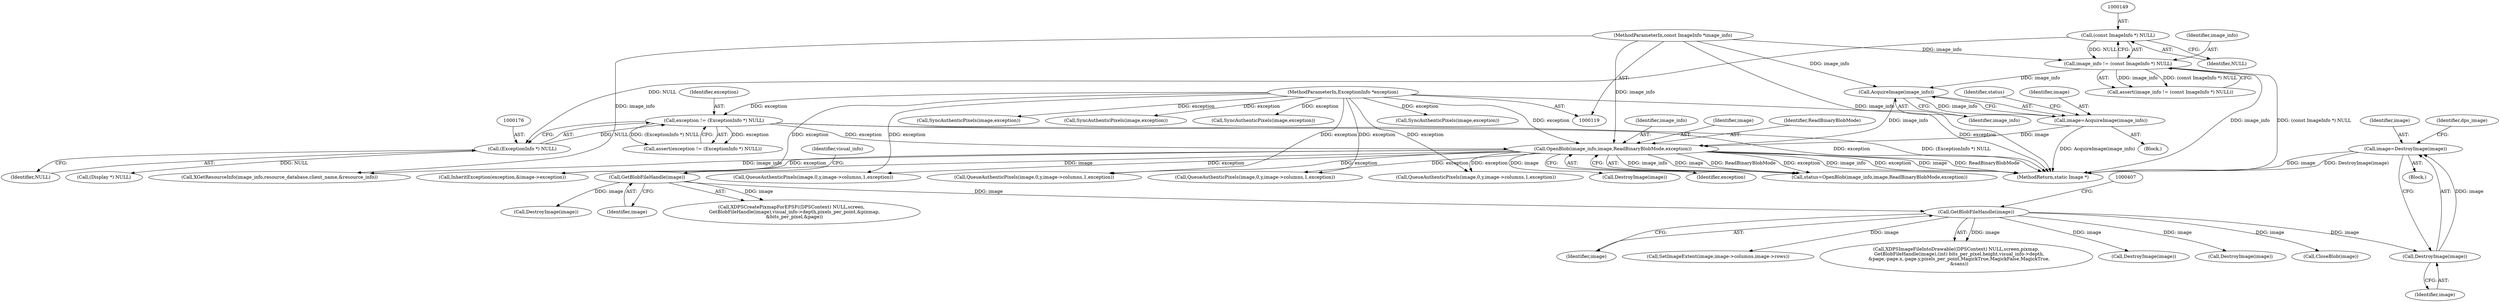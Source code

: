 digraph "0_ImageMagick_f6e9d0d9955e85bdd7540b251cd50d598dacc5e6_13@pointer" {
"1000526" [label="(Call,image=DestroyImage(image))"];
"1000528" [label="(Call,DestroyImage(image))"];
"1000404" [label="(Call,GetBlobFileHandle(image))"];
"1000352" [label="(Call,GetBlobFileHandle(image))"];
"1000210" [label="(Call,OpenBlob(image_info,image,ReadBinaryBlobMode,exception))"];
"1000206" [label="(Call,AcquireImage(image_info))"];
"1000146" [label="(Call,image_info != (const ImageInfo *) NULL)"];
"1000120" [label="(MethodParameterIn,const ImageInfo *image_info)"];
"1000148" [label="(Call,(const ImageInfo *) NULL)"];
"1000204" [label="(Call,image=AcquireImage(image_info))"];
"1000173" [label="(Call,exception != (ExceptionInfo *) NULL)"];
"1000121" [label="(MethodParameterIn,ExceptionInfo *exception)"];
"1000175" [label="(Call,(ExceptionInfo *) NULL)"];
"1000531" [label="(Identifier,dps_image)"];
"1000404" [label="(Call,GetBlobFileHandle(image))"];
"1000175" [label="(Call,(ExceptionInfo *) NULL)"];
"1000912" [label="(Call,QueueAuthenticPixels(image,0,y,image->columns,1,exception))"];
"1000526" [label="(Call,image=DestroyImage(image))"];
"1000767" [label="(Call,CloseBlob(image))"];
"1001472" [label="(Call,QueueAuthenticPixels(image,0,y,image->columns,1,exception))"];
"1000205" [label="(Identifier,image)"];
"1000353" [label="(Identifier,image)"];
"1000528" [label="(Call,DestroyImage(image))"];
"1000173" [label="(Call,exception != (ExceptionInfo *) NULL)"];
"1000405" [label="(Identifier,image)"];
"1000375" [label="(Call,DestroyImage(image))"];
"1000177" [label="(Identifier,NULL)"];
"1000172" [label="(Call,assert(exception != (ExceptionInfo *) NULL))"];
"1000150" [label="(Identifier,NULL)"];
"1000527" [label="(Identifier,image)"];
"1000787" [label="(Call,InheritException(exception,&image->exception))"];
"1000206" [label="(Call,AcquireImage(image_info))"];
"1000147" [label="(Identifier,image_info)"];
"1000525" [label="(Block,)"];
"1000347" [label="(Call,XDPSCreatePixmapForEPSF((DPSContext) NULL,screen,\n    GetBlobFileHandle(image),visual_info->depth,pixels_per_point,&pixmap,\n    &bits_per_pixel,&page))"];
"1000355" [label="(Identifier,visual_info)"];
"1000774" [label="(Call,SetImageExtent(image,image->columns,image->rows))"];
"1000209" [label="(Identifier,status)"];
"1000174" [label="(Identifier,exception)"];
"1000290" [label="(Call,DestroyImage(image))"];
"1000211" [label="(Identifier,image_info)"];
"1000145" [label="(Call,assert(image_info != (const ImageInfo *) NULL))"];
"1000122" [label="(Block,)"];
"1000193" [label="(Call,(Display *) NULL)"];
"1001030" [label="(Call,QueueAuthenticPixels(image,0,y,image->columns,1,exception))"];
"1000207" [label="(Identifier,image_info)"];
"1000398" [label="(Call,XDPSImageFileIntoDrawable((DPSContext) NULL,screen,pixmap,\n    GetBlobFileHandle(image),(int) bits_per_pixel.height,visual_info->depth,\n    &page,-page.x,-page.y,pixels_per_point,MagickTrue,MagickFalse,MagickTrue,\n    &sans))"];
"1000437" [label="(Call,DestroyImage(image))"];
"1000231" [label="(Call,XGetResourceInfo(image_info,resource_database,client_name,&resource_info))"];
"1000214" [label="(Identifier,exception)"];
"1000212" [label="(Identifier,image)"];
"1000120" [label="(MethodParameterIn,const ImageInfo *image_info)"];
"1000204" [label="(Call,image=AcquireImage(image_info))"];
"1001320" [label="(Call,SyncAuthenticPixels(image,exception))"];
"1000148" [label="(Call,(const ImageInfo *) NULL)"];
"1000487" [label="(Call,DestroyImage(image))"];
"1000146" [label="(Call,image_info != (const ImageInfo *) NULL)"];
"1000352" [label="(Call,GetBlobFileHandle(image))"];
"1001130" [label="(Call,SyncAuthenticPixels(image,exception))"];
"1001548" [label="(MethodReturn,static Image *)"];
"1000208" [label="(Call,status=OpenBlob(image_info,image,ReadBinaryBlobMode,exception))"];
"1000121" [label="(MethodParameterIn,ExceptionInfo *exception)"];
"1001519" [label="(Call,SyncAuthenticPixels(image,exception))"];
"1000213" [label="(Identifier,ReadBinaryBlobMode)"];
"1001275" [label="(Call,QueueAuthenticPixels(image,0,y,image->columns,1,exception))"];
"1000529" [label="(Identifier,image)"];
"1000210" [label="(Call,OpenBlob(image_info,image,ReadBinaryBlobMode,exception))"];
"1000997" [label="(Call,SyncAuthenticPixels(image,exception))"];
"1000526" -> "1000525"  [label="AST: "];
"1000526" -> "1000528"  [label="CFG: "];
"1000527" -> "1000526"  [label="AST: "];
"1000528" -> "1000526"  [label="AST: "];
"1000531" -> "1000526"  [label="CFG: "];
"1000526" -> "1001548"  [label="DDG: DestroyImage(image)"];
"1000526" -> "1001548"  [label="DDG: image"];
"1000528" -> "1000526"  [label="DDG: image"];
"1000528" -> "1000529"  [label="CFG: "];
"1000529" -> "1000528"  [label="AST: "];
"1000404" -> "1000528"  [label="DDG: image"];
"1000404" -> "1000398"  [label="AST: "];
"1000404" -> "1000405"  [label="CFG: "];
"1000405" -> "1000404"  [label="AST: "];
"1000407" -> "1000404"  [label="CFG: "];
"1000404" -> "1000398"  [label="DDG: image"];
"1000352" -> "1000404"  [label="DDG: image"];
"1000404" -> "1000437"  [label="DDG: image"];
"1000404" -> "1000487"  [label="DDG: image"];
"1000404" -> "1000767"  [label="DDG: image"];
"1000404" -> "1000774"  [label="DDG: image"];
"1000352" -> "1000347"  [label="AST: "];
"1000352" -> "1000353"  [label="CFG: "];
"1000353" -> "1000352"  [label="AST: "];
"1000355" -> "1000352"  [label="CFG: "];
"1000352" -> "1000347"  [label="DDG: image"];
"1000210" -> "1000352"  [label="DDG: image"];
"1000352" -> "1000375"  [label="DDG: image"];
"1000210" -> "1000208"  [label="AST: "];
"1000210" -> "1000214"  [label="CFG: "];
"1000211" -> "1000210"  [label="AST: "];
"1000212" -> "1000210"  [label="AST: "];
"1000213" -> "1000210"  [label="AST: "];
"1000214" -> "1000210"  [label="AST: "];
"1000208" -> "1000210"  [label="CFG: "];
"1000210" -> "1001548"  [label="DDG: exception"];
"1000210" -> "1001548"  [label="DDG: image"];
"1000210" -> "1001548"  [label="DDG: ReadBinaryBlobMode"];
"1000210" -> "1001548"  [label="DDG: image_info"];
"1000210" -> "1000208"  [label="DDG: image_info"];
"1000210" -> "1000208"  [label="DDG: image"];
"1000210" -> "1000208"  [label="DDG: ReadBinaryBlobMode"];
"1000210" -> "1000208"  [label="DDG: exception"];
"1000206" -> "1000210"  [label="DDG: image_info"];
"1000120" -> "1000210"  [label="DDG: image_info"];
"1000204" -> "1000210"  [label="DDG: image"];
"1000173" -> "1000210"  [label="DDG: exception"];
"1000121" -> "1000210"  [label="DDG: exception"];
"1000210" -> "1000231"  [label="DDG: image_info"];
"1000210" -> "1000290"  [label="DDG: image"];
"1000210" -> "1000787"  [label="DDG: exception"];
"1000210" -> "1000912"  [label="DDG: exception"];
"1000210" -> "1001030"  [label="DDG: exception"];
"1000210" -> "1001275"  [label="DDG: exception"];
"1000210" -> "1001472"  [label="DDG: exception"];
"1000206" -> "1000204"  [label="AST: "];
"1000206" -> "1000207"  [label="CFG: "];
"1000207" -> "1000206"  [label="AST: "];
"1000204" -> "1000206"  [label="CFG: "];
"1000206" -> "1000204"  [label="DDG: image_info"];
"1000146" -> "1000206"  [label="DDG: image_info"];
"1000120" -> "1000206"  [label="DDG: image_info"];
"1000146" -> "1000145"  [label="AST: "];
"1000146" -> "1000148"  [label="CFG: "];
"1000147" -> "1000146"  [label="AST: "];
"1000148" -> "1000146"  [label="AST: "];
"1000145" -> "1000146"  [label="CFG: "];
"1000146" -> "1001548"  [label="DDG: (const ImageInfo *) NULL"];
"1000146" -> "1001548"  [label="DDG: image_info"];
"1000146" -> "1000145"  [label="DDG: image_info"];
"1000146" -> "1000145"  [label="DDG: (const ImageInfo *) NULL"];
"1000120" -> "1000146"  [label="DDG: image_info"];
"1000148" -> "1000146"  [label="DDG: NULL"];
"1000120" -> "1000119"  [label="AST: "];
"1000120" -> "1001548"  [label="DDG: image_info"];
"1000120" -> "1000231"  [label="DDG: image_info"];
"1000148" -> "1000150"  [label="CFG: "];
"1000149" -> "1000148"  [label="AST: "];
"1000150" -> "1000148"  [label="AST: "];
"1000148" -> "1000175"  [label="DDG: NULL"];
"1000204" -> "1000122"  [label="AST: "];
"1000205" -> "1000204"  [label="AST: "];
"1000209" -> "1000204"  [label="CFG: "];
"1000204" -> "1001548"  [label="DDG: AcquireImage(image_info)"];
"1000173" -> "1000172"  [label="AST: "];
"1000173" -> "1000175"  [label="CFG: "];
"1000174" -> "1000173"  [label="AST: "];
"1000175" -> "1000173"  [label="AST: "];
"1000172" -> "1000173"  [label="CFG: "];
"1000173" -> "1001548"  [label="DDG: exception"];
"1000173" -> "1001548"  [label="DDG: (ExceptionInfo *) NULL"];
"1000173" -> "1000172"  [label="DDG: exception"];
"1000173" -> "1000172"  [label="DDG: (ExceptionInfo *) NULL"];
"1000121" -> "1000173"  [label="DDG: exception"];
"1000175" -> "1000173"  [label="DDG: NULL"];
"1000121" -> "1000119"  [label="AST: "];
"1000121" -> "1001548"  [label="DDG: exception"];
"1000121" -> "1000787"  [label="DDG: exception"];
"1000121" -> "1000912"  [label="DDG: exception"];
"1000121" -> "1000997"  [label="DDG: exception"];
"1000121" -> "1001030"  [label="DDG: exception"];
"1000121" -> "1001130"  [label="DDG: exception"];
"1000121" -> "1001275"  [label="DDG: exception"];
"1000121" -> "1001320"  [label="DDG: exception"];
"1000121" -> "1001472"  [label="DDG: exception"];
"1000121" -> "1001519"  [label="DDG: exception"];
"1000175" -> "1000177"  [label="CFG: "];
"1000176" -> "1000175"  [label="AST: "];
"1000177" -> "1000175"  [label="AST: "];
"1000175" -> "1000193"  [label="DDG: NULL"];
}
